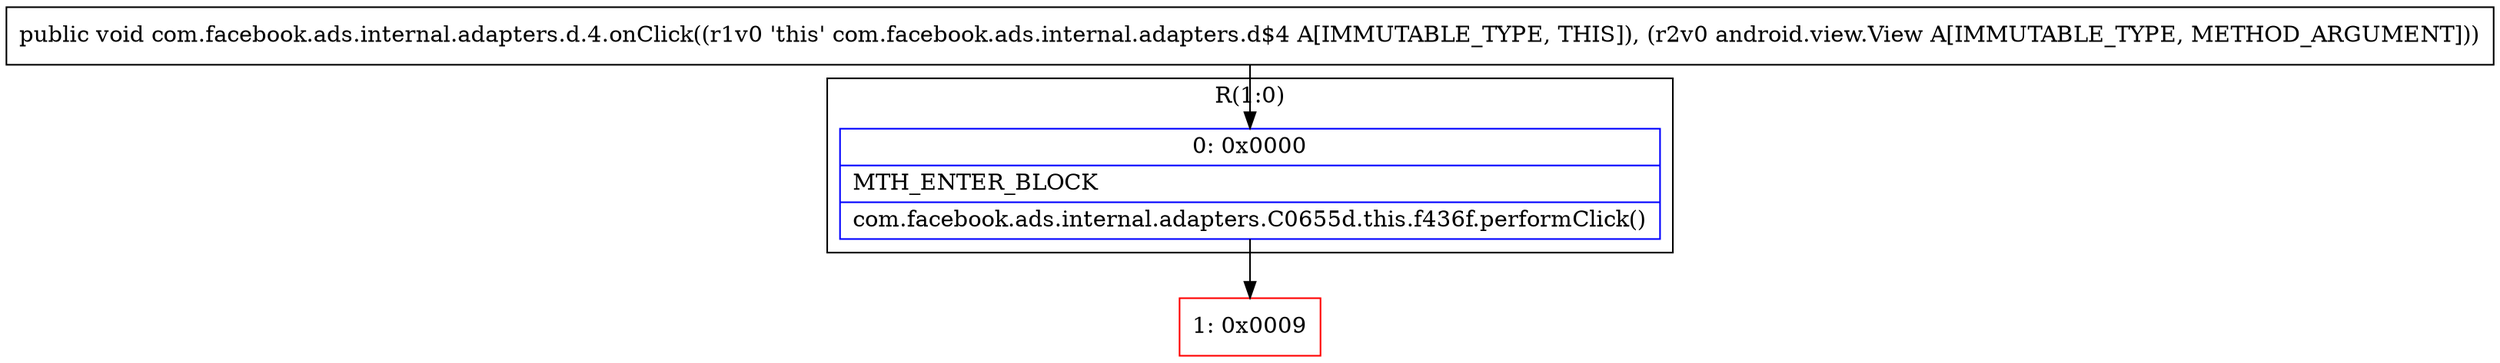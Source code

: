 digraph "CFG forcom.facebook.ads.internal.adapters.d.4.onClick(Landroid\/view\/View;)V" {
subgraph cluster_Region_419262549 {
label = "R(1:0)";
node [shape=record,color=blue];
Node_0 [shape=record,label="{0\:\ 0x0000|MTH_ENTER_BLOCK\l|com.facebook.ads.internal.adapters.C0655d.this.f436f.performClick()\l}"];
}
Node_1 [shape=record,color=red,label="{1\:\ 0x0009}"];
MethodNode[shape=record,label="{public void com.facebook.ads.internal.adapters.d.4.onClick((r1v0 'this' com.facebook.ads.internal.adapters.d$4 A[IMMUTABLE_TYPE, THIS]), (r2v0 android.view.View A[IMMUTABLE_TYPE, METHOD_ARGUMENT])) }"];
MethodNode -> Node_0;
Node_0 -> Node_1;
}

